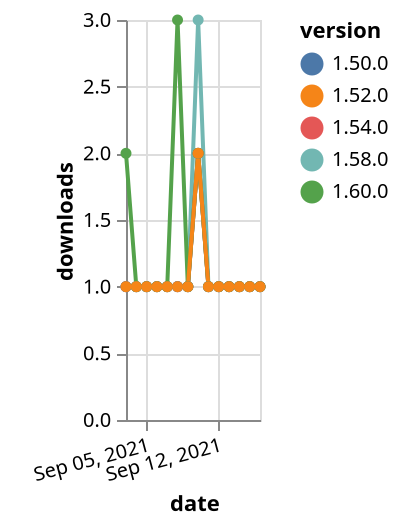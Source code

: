 {"$schema": "https://vega.github.io/schema/vega-lite/v5.json", "description": "A simple bar chart with embedded data.", "data": {"values": [{"date": "2021-09-03", "total": 180, "delta": 1, "version": "1.54.0"}, {"date": "2021-09-04", "total": 181, "delta": 1, "version": "1.54.0"}, {"date": "2021-09-05", "total": 182, "delta": 1, "version": "1.54.0"}, {"date": "2021-09-06", "total": 183, "delta": 1, "version": "1.54.0"}, {"date": "2021-09-07", "total": 184, "delta": 1, "version": "1.54.0"}, {"date": "2021-09-08", "total": 185, "delta": 1, "version": "1.54.0"}, {"date": "2021-09-09", "total": 186, "delta": 1, "version": "1.54.0"}, {"date": "2021-09-10", "total": 188, "delta": 2, "version": "1.54.0"}, {"date": "2021-09-11", "total": 189, "delta": 1, "version": "1.54.0"}, {"date": "2021-09-12", "total": 190, "delta": 1, "version": "1.54.0"}, {"date": "2021-09-13", "total": 191, "delta": 1, "version": "1.54.0"}, {"date": "2021-09-14", "total": 192, "delta": 1, "version": "1.54.0"}, {"date": "2021-09-15", "total": 193, "delta": 1, "version": "1.54.0"}, {"date": "2021-09-16", "total": 194, "delta": 1, "version": "1.54.0"}, {"date": "2021-09-03", "total": 164, "delta": 1, "version": "1.58.0"}, {"date": "2021-09-04", "total": 165, "delta": 1, "version": "1.58.0"}, {"date": "2021-09-05", "total": 166, "delta": 1, "version": "1.58.0"}, {"date": "2021-09-06", "total": 167, "delta": 1, "version": "1.58.0"}, {"date": "2021-09-07", "total": 168, "delta": 1, "version": "1.58.0"}, {"date": "2021-09-08", "total": 169, "delta": 1, "version": "1.58.0"}, {"date": "2021-09-09", "total": 170, "delta": 1, "version": "1.58.0"}, {"date": "2021-09-10", "total": 173, "delta": 3, "version": "1.58.0"}, {"date": "2021-09-11", "total": 174, "delta": 1, "version": "1.58.0"}, {"date": "2021-09-12", "total": 175, "delta": 1, "version": "1.58.0"}, {"date": "2021-09-13", "total": 176, "delta": 1, "version": "1.58.0"}, {"date": "2021-09-14", "total": 177, "delta": 1, "version": "1.58.0"}, {"date": "2021-09-15", "total": 178, "delta": 1, "version": "1.58.0"}, {"date": "2021-09-16", "total": 179, "delta": 1, "version": "1.58.0"}, {"date": "2021-09-03", "total": 231, "delta": 1, "version": "1.50.0"}, {"date": "2021-09-04", "total": 232, "delta": 1, "version": "1.50.0"}, {"date": "2021-09-05", "total": 233, "delta": 1, "version": "1.50.0"}, {"date": "2021-09-06", "total": 234, "delta": 1, "version": "1.50.0"}, {"date": "2021-09-07", "total": 235, "delta": 1, "version": "1.50.0"}, {"date": "2021-09-08", "total": 236, "delta": 1, "version": "1.50.0"}, {"date": "2021-09-09", "total": 237, "delta": 1, "version": "1.50.0"}, {"date": "2021-09-10", "total": 239, "delta": 2, "version": "1.50.0"}, {"date": "2021-09-11", "total": 240, "delta": 1, "version": "1.50.0"}, {"date": "2021-09-12", "total": 241, "delta": 1, "version": "1.50.0"}, {"date": "2021-09-13", "total": 242, "delta": 1, "version": "1.50.0"}, {"date": "2021-09-14", "total": 243, "delta": 1, "version": "1.50.0"}, {"date": "2021-09-15", "total": 244, "delta": 1, "version": "1.50.0"}, {"date": "2021-09-16", "total": 245, "delta": 1, "version": "1.50.0"}, {"date": "2021-09-03", "total": 117, "delta": 2, "version": "1.60.0"}, {"date": "2021-09-04", "total": 118, "delta": 1, "version": "1.60.0"}, {"date": "2021-09-05", "total": 119, "delta": 1, "version": "1.60.0"}, {"date": "2021-09-06", "total": 120, "delta": 1, "version": "1.60.0"}, {"date": "2021-09-07", "total": 121, "delta": 1, "version": "1.60.0"}, {"date": "2021-09-08", "total": 124, "delta": 3, "version": "1.60.0"}, {"date": "2021-09-09", "total": 125, "delta": 1, "version": "1.60.0"}, {"date": "2021-09-10", "total": 127, "delta": 2, "version": "1.60.0"}, {"date": "2021-09-11", "total": 128, "delta": 1, "version": "1.60.0"}, {"date": "2021-09-12", "total": 129, "delta": 1, "version": "1.60.0"}, {"date": "2021-09-13", "total": 130, "delta": 1, "version": "1.60.0"}, {"date": "2021-09-14", "total": 131, "delta": 1, "version": "1.60.0"}, {"date": "2021-09-15", "total": 132, "delta": 1, "version": "1.60.0"}, {"date": "2021-09-16", "total": 133, "delta": 1, "version": "1.60.0"}, {"date": "2021-09-03", "total": 181, "delta": 1, "version": "1.52.0"}, {"date": "2021-09-04", "total": 182, "delta": 1, "version": "1.52.0"}, {"date": "2021-09-05", "total": 183, "delta": 1, "version": "1.52.0"}, {"date": "2021-09-06", "total": 184, "delta": 1, "version": "1.52.0"}, {"date": "2021-09-07", "total": 185, "delta": 1, "version": "1.52.0"}, {"date": "2021-09-08", "total": 186, "delta": 1, "version": "1.52.0"}, {"date": "2021-09-09", "total": 187, "delta": 1, "version": "1.52.0"}, {"date": "2021-09-10", "total": 189, "delta": 2, "version": "1.52.0"}, {"date": "2021-09-11", "total": 190, "delta": 1, "version": "1.52.0"}, {"date": "2021-09-12", "total": 191, "delta": 1, "version": "1.52.0"}, {"date": "2021-09-13", "total": 192, "delta": 1, "version": "1.52.0"}, {"date": "2021-09-14", "total": 193, "delta": 1, "version": "1.52.0"}, {"date": "2021-09-15", "total": 194, "delta": 1, "version": "1.52.0"}, {"date": "2021-09-16", "total": 195, "delta": 1, "version": "1.52.0"}]}, "width": "container", "mark": {"type": "line", "point": {"filled": true}}, "encoding": {"x": {"field": "date", "type": "temporal", "timeUnit": "yearmonthdate", "title": "date", "axis": {"labelAngle": -15}}, "y": {"field": "delta", "type": "quantitative", "title": "downloads"}, "color": {"field": "version", "type": "nominal"}, "tooltip": {"field": "delta"}}}